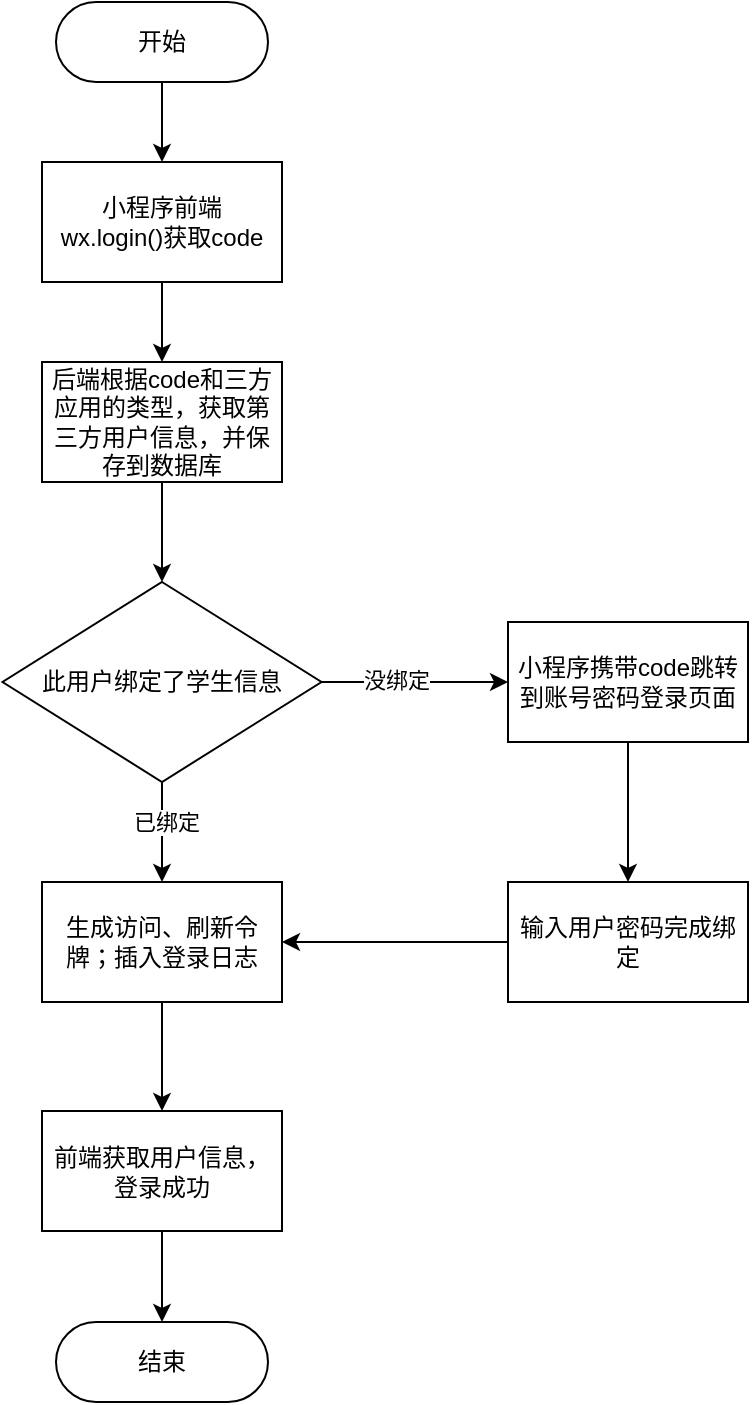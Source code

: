 <mxfile version="26.1.0">
  <diagram name="第 1 页" id="K5xSRAgsA0N8dOzn4sKq">
    <mxGraphModel dx="1166" dy="770" grid="1" gridSize="10" guides="1" tooltips="1" connect="1" arrows="1" fold="1" page="1" pageScale="1" pageWidth="827" pageHeight="1169" math="0" shadow="0">
      <root>
        <mxCell id="0" />
        <mxCell id="1" parent="0" />
        <mxCell id="CJYnflk7-Wx3-SGJrNSr-23" style="edgeStyle=orthogonalEdgeStyle;rounded=0;orthogonalLoop=1;jettySize=auto;html=1;exitX=0.5;exitY=1;exitDx=0;exitDy=0;" edge="1" parent="1" source="CJYnflk7-Wx3-SGJrNSr-1" target="CJYnflk7-Wx3-SGJrNSr-3">
          <mxGeometry relative="1" as="geometry" />
        </mxCell>
        <mxCell id="CJYnflk7-Wx3-SGJrNSr-1" value="开始" style="rounded=1;whiteSpace=wrap;html=1;arcSize=50;" vertex="1" parent="1">
          <mxGeometry x="294" y="30" width="106" height="40" as="geometry" />
        </mxCell>
        <mxCell id="CJYnflk7-Wx3-SGJrNSr-2" value="结束" style="rounded=1;whiteSpace=wrap;html=1;arcSize=50;" vertex="1" parent="1">
          <mxGeometry x="294" y="690" width="106" height="40" as="geometry" />
        </mxCell>
        <mxCell id="CJYnflk7-Wx3-SGJrNSr-22" style="edgeStyle=orthogonalEdgeStyle;rounded=0;orthogonalLoop=1;jettySize=auto;html=1;exitX=0.5;exitY=1;exitDx=0;exitDy=0;entryX=0.5;entryY=0;entryDx=0;entryDy=0;" edge="1" parent="1" source="CJYnflk7-Wx3-SGJrNSr-3" target="CJYnflk7-Wx3-SGJrNSr-5">
          <mxGeometry relative="1" as="geometry" />
        </mxCell>
        <mxCell id="CJYnflk7-Wx3-SGJrNSr-3" value="小程序前端&lt;div&gt;wx.login()获取code&lt;/div&gt;" style="rounded=0;whiteSpace=wrap;html=1;" vertex="1" parent="1">
          <mxGeometry x="287" y="110" width="120" height="60" as="geometry" />
        </mxCell>
        <mxCell id="CJYnflk7-Wx3-SGJrNSr-10" style="edgeStyle=orthogonalEdgeStyle;rounded=0;orthogonalLoop=1;jettySize=auto;html=1;exitX=0.5;exitY=1;exitDx=0;exitDy=0;entryX=0.5;entryY=0;entryDx=0;entryDy=0;" edge="1" parent="1" source="CJYnflk7-Wx3-SGJrNSr-5" target="CJYnflk7-Wx3-SGJrNSr-6">
          <mxGeometry relative="1" as="geometry" />
        </mxCell>
        <mxCell id="CJYnflk7-Wx3-SGJrNSr-5" value="后端根据code和三方应用的类型，获取第三方用户信息，并保存到数据库" style="rounded=0;whiteSpace=wrap;html=1;" vertex="1" parent="1">
          <mxGeometry x="287" y="210" width="120" height="60" as="geometry" />
        </mxCell>
        <mxCell id="CJYnflk7-Wx3-SGJrNSr-11" style="edgeStyle=orthogonalEdgeStyle;rounded=0;orthogonalLoop=1;jettySize=auto;html=1;exitX=0.5;exitY=1;exitDx=0;exitDy=0;entryX=0.5;entryY=0;entryDx=0;entryDy=0;" edge="1" parent="1" source="CJYnflk7-Wx3-SGJrNSr-6" target="CJYnflk7-Wx3-SGJrNSr-8">
          <mxGeometry relative="1" as="geometry" />
        </mxCell>
        <mxCell id="CJYnflk7-Wx3-SGJrNSr-21" value="已绑定" style="edgeLabel;html=1;align=center;verticalAlign=middle;resizable=0;points=[];" vertex="1" connectable="0" parent="CJYnflk7-Wx3-SGJrNSr-11">
          <mxGeometry x="-0.213" y="2" relative="1" as="geometry">
            <mxPoint as="offset" />
          </mxGeometry>
        </mxCell>
        <mxCell id="CJYnflk7-Wx3-SGJrNSr-17" style="edgeStyle=orthogonalEdgeStyle;rounded=0;orthogonalLoop=1;jettySize=auto;html=1;exitX=1;exitY=0.5;exitDx=0;exitDy=0;" edge="1" parent="1" source="CJYnflk7-Wx3-SGJrNSr-6" target="CJYnflk7-Wx3-SGJrNSr-15">
          <mxGeometry relative="1" as="geometry" />
        </mxCell>
        <mxCell id="CJYnflk7-Wx3-SGJrNSr-20" value="没绑定" style="edgeLabel;html=1;align=center;verticalAlign=middle;resizable=0;points=[];" vertex="1" connectable="0" parent="CJYnflk7-Wx3-SGJrNSr-17">
          <mxGeometry x="-0.208" y="1" relative="1" as="geometry">
            <mxPoint as="offset" />
          </mxGeometry>
        </mxCell>
        <mxCell id="CJYnflk7-Wx3-SGJrNSr-6" value="此用户绑定了学生信息" style="rhombus;whiteSpace=wrap;html=1;" vertex="1" parent="1">
          <mxGeometry x="267.25" y="320" width="159.5" height="100" as="geometry" />
        </mxCell>
        <mxCell id="CJYnflk7-Wx3-SGJrNSr-12" style="edgeStyle=orthogonalEdgeStyle;rounded=0;orthogonalLoop=1;jettySize=auto;html=1;entryX=0.5;entryY=0;entryDx=0;entryDy=0;" edge="1" parent="1" source="CJYnflk7-Wx3-SGJrNSr-8" target="CJYnflk7-Wx3-SGJrNSr-9">
          <mxGeometry relative="1" as="geometry" />
        </mxCell>
        <mxCell id="CJYnflk7-Wx3-SGJrNSr-8" value="生成访问、刷新令牌；插入登录日志" style="rounded=0;whiteSpace=wrap;html=1;" vertex="1" parent="1">
          <mxGeometry x="287" y="470" width="120" height="60" as="geometry" />
        </mxCell>
        <mxCell id="CJYnflk7-Wx3-SGJrNSr-13" style="edgeStyle=orthogonalEdgeStyle;rounded=0;orthogonalLoop=1;jettySize=auto;html=1;entryX=0.5;entryY=0;entryDx=0;entryDy=0;" edge="1" parent="1" source="CJYnflk7-Wx3-SGJrNSr-9" target="CJYnflk7-Wx3-SGJrNSr-2">
          <mxGeometry relative="1" as="geometry" />
        </mxCell>
        <mxCell id="CJYnflk7-Wx3-SGJrNSr-9" value="前端获取用户信息，登录成功" style="rounded=0;whiteSpace=wrap;html=1;" vertex="1" parent="1">
          <mxGeometry x="287" y="584.5" width="120" height="60" as="geometry" />
        </mxCell>
        <mxCell id="CJYnflk7-Wx3-SGJrNSr-18" style="edgeStyle=orthogonalEdgeStyle;rounded=0;orthogonalLoop=1;jettySize=auto;html=1;exitX=0.5;exitY=1;exitDx=0;exitDy=0;entryX=0.5;entryY=0;entryDx=0;entryDy=0;" edge="1" parent="1" source="CJYnflk7-Wx3-SGJrNSr-15" target="CJYnflk7-Wx3-SGJrNSr-16">
          <mxGeometry relative="1" as="geometry" />
        </mxCell>
        <mxCell id="CJYnflk7-Wx3-SGJrNSr-15" value="小程序携带code跳转到账号密码登录页面" style="rounded=0;whiteSpace=wrap;html=1;" vertex="1" parent="1">
          <mxGeometry x="520" y="340" width="120" height="60" as="geometry" />
        </mxCell>
        <mxCell id="CJYnflk7-Wx3-SGJrNSr-19" style="edgeStyle=orthogonalEdgeStyle;rounded=0;orthogonalLoop=1;jettySize=auto;html=1;exitX=0;exitY=0.5;exitDx=0;exitDy=0;entryX=1;entryY=0.5;entryDx=0;entryDy=0;" edge="1" parent="1" source="CJYnflk7-Wx3-SGJrNSr-16" target="CJYnflk7-Wx3-SGJrNSr-8">
          <mxGeometry relative="1" as="geometry" />
        </mxCell>
        <mxCell id="CJYnflk7-Wx3-SGJrNSr-16" value="输入用户密码完成绑定" style="rounded=0;whiteSpace=wrap;html=1;" vertex="1" parent="1">
          <mxGeometry x="520" y="470" width="120" height="60" as="geometry" />
        </mxCell>
      </root>
    </mxGraphModel>
  </diagram>
</mxfile>
